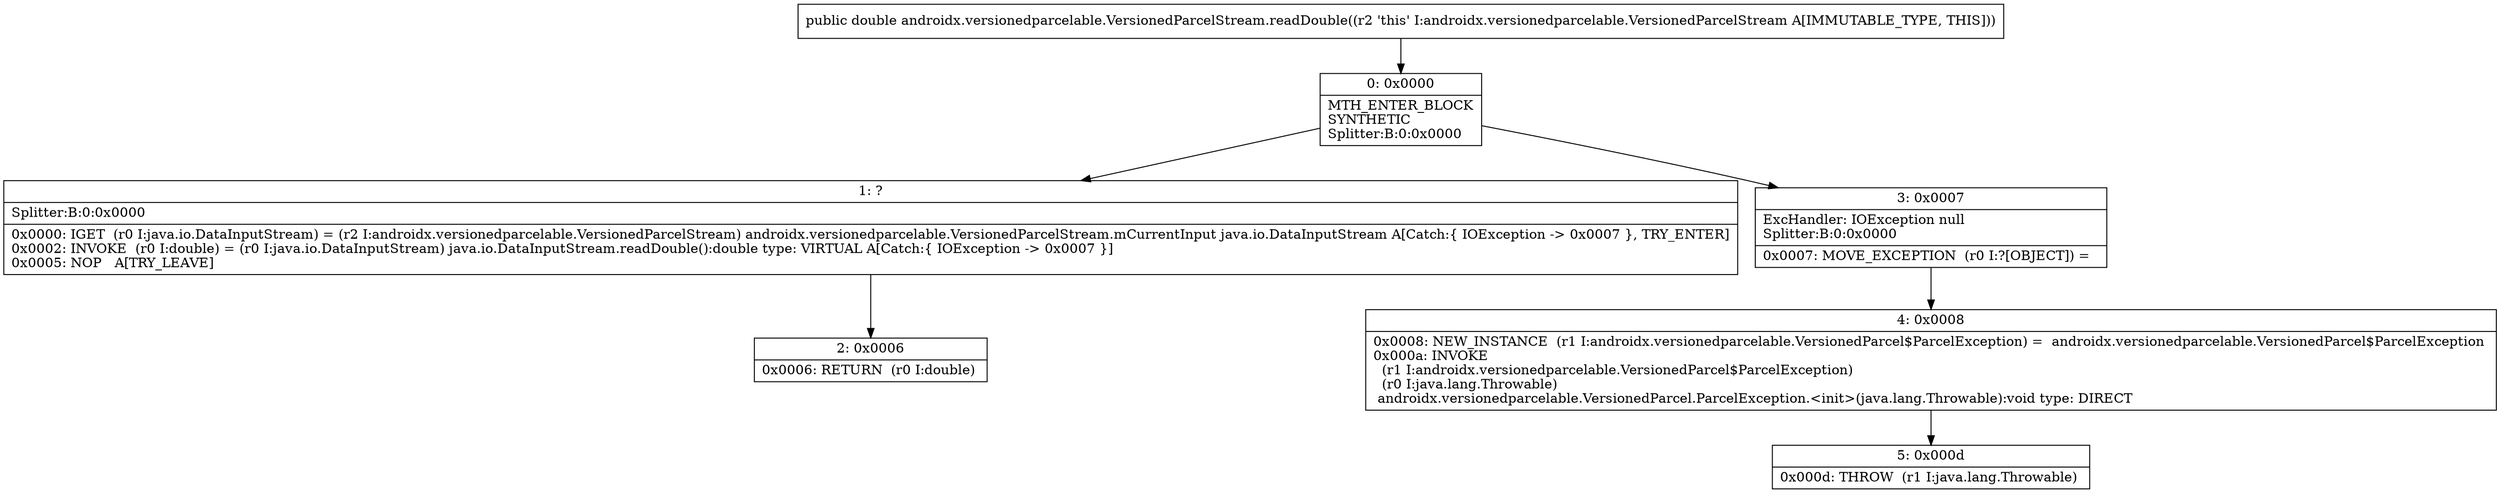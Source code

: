 digraph "CFG forandroidx.versionedparcelable.VersionedParcelStream.readDouble()D" {
Node_0 [shape=record,label="{0\:\ 0x0000|MTH_ENTER_BLOCK\lSYNTHETIC\lSplitter:B:0:0x0000\l}"];
Node_1 [shape=record,label="{1\:\ ?|Splitter:B:0:0x0000\l|0x0000: IGET  (r0 I:java.io.DataInputStream) = (r2 I:androidx.versionedparcelable.VersionedParcelStream) androidx.versionedparcelable.VersionedParcelStream.mCurrentInput java.io.DataInputStream A[Catch:\{ IOException \-\> 0x0007 \}, TRY_ENTER]\l0x0002: INVOKE  (r0 I:double) = (r0 I:java.io.DataInputStream) java.io.DataInputStream.readDouble():double type: VIRTUAL A[Catch:\{ IOException \-\> 0x0007 \}]\l0x0005: NOP   A[TRY_LEAVE]\l}"];
Node_2 [shape=record,label="{2\:\ 0x0006|0x0006: RETURN  (r0 I:double) \l}"];
Node_3 [shape=record,label="{3\:\ 0x0007|ExcHandler: IOException null\lSplitter:B:0:0x0000\l|0x0007: MOVE_EXCEPTION  (r0 I:?[OBJECT]) =  \l}"];
Node_4 [shape=record,label="{4\:\ 0x0008|0x0008: NEW_INSTANCE  (r1 I:androidx.versionedparcelable.VersionedParcel$ParcelException) =  androidx.versionedparcelable.VersionedParcel$ParcelException \l0x000a: INVOKE  \l  (r1 I:androidx.versionedparcelable.VersionedParcel$ParcelException)\l  (r0 I:java.lang.Throwable)\l androidx.versionedparcelable.VersionedParcel.ParcelException.\<init\>(java.lang.Throwable):void type: DIRECT \l}"];
Node_5 [shape=record,label="{5\:\ 0x000d|0x000d: THROW  (r1 I:java.lang.Throwable) \l}"];
MethodNode[shape=record,label="{public double androidx.versionedparcelable.VersionedParcelStream.readDouble((r2 'this' I:androidx.versionedparcelable.VersionedParcelStream A[IMMUTABLE_TYPE, THIS])) }"];
MethodNode -> Node_0;
Node_0 -> Node_1;
Node_0 -> Node_3;
Node_1 -> Node_2;
Node_3 -> Node_4;
Node_4 -> Node_5;
}

